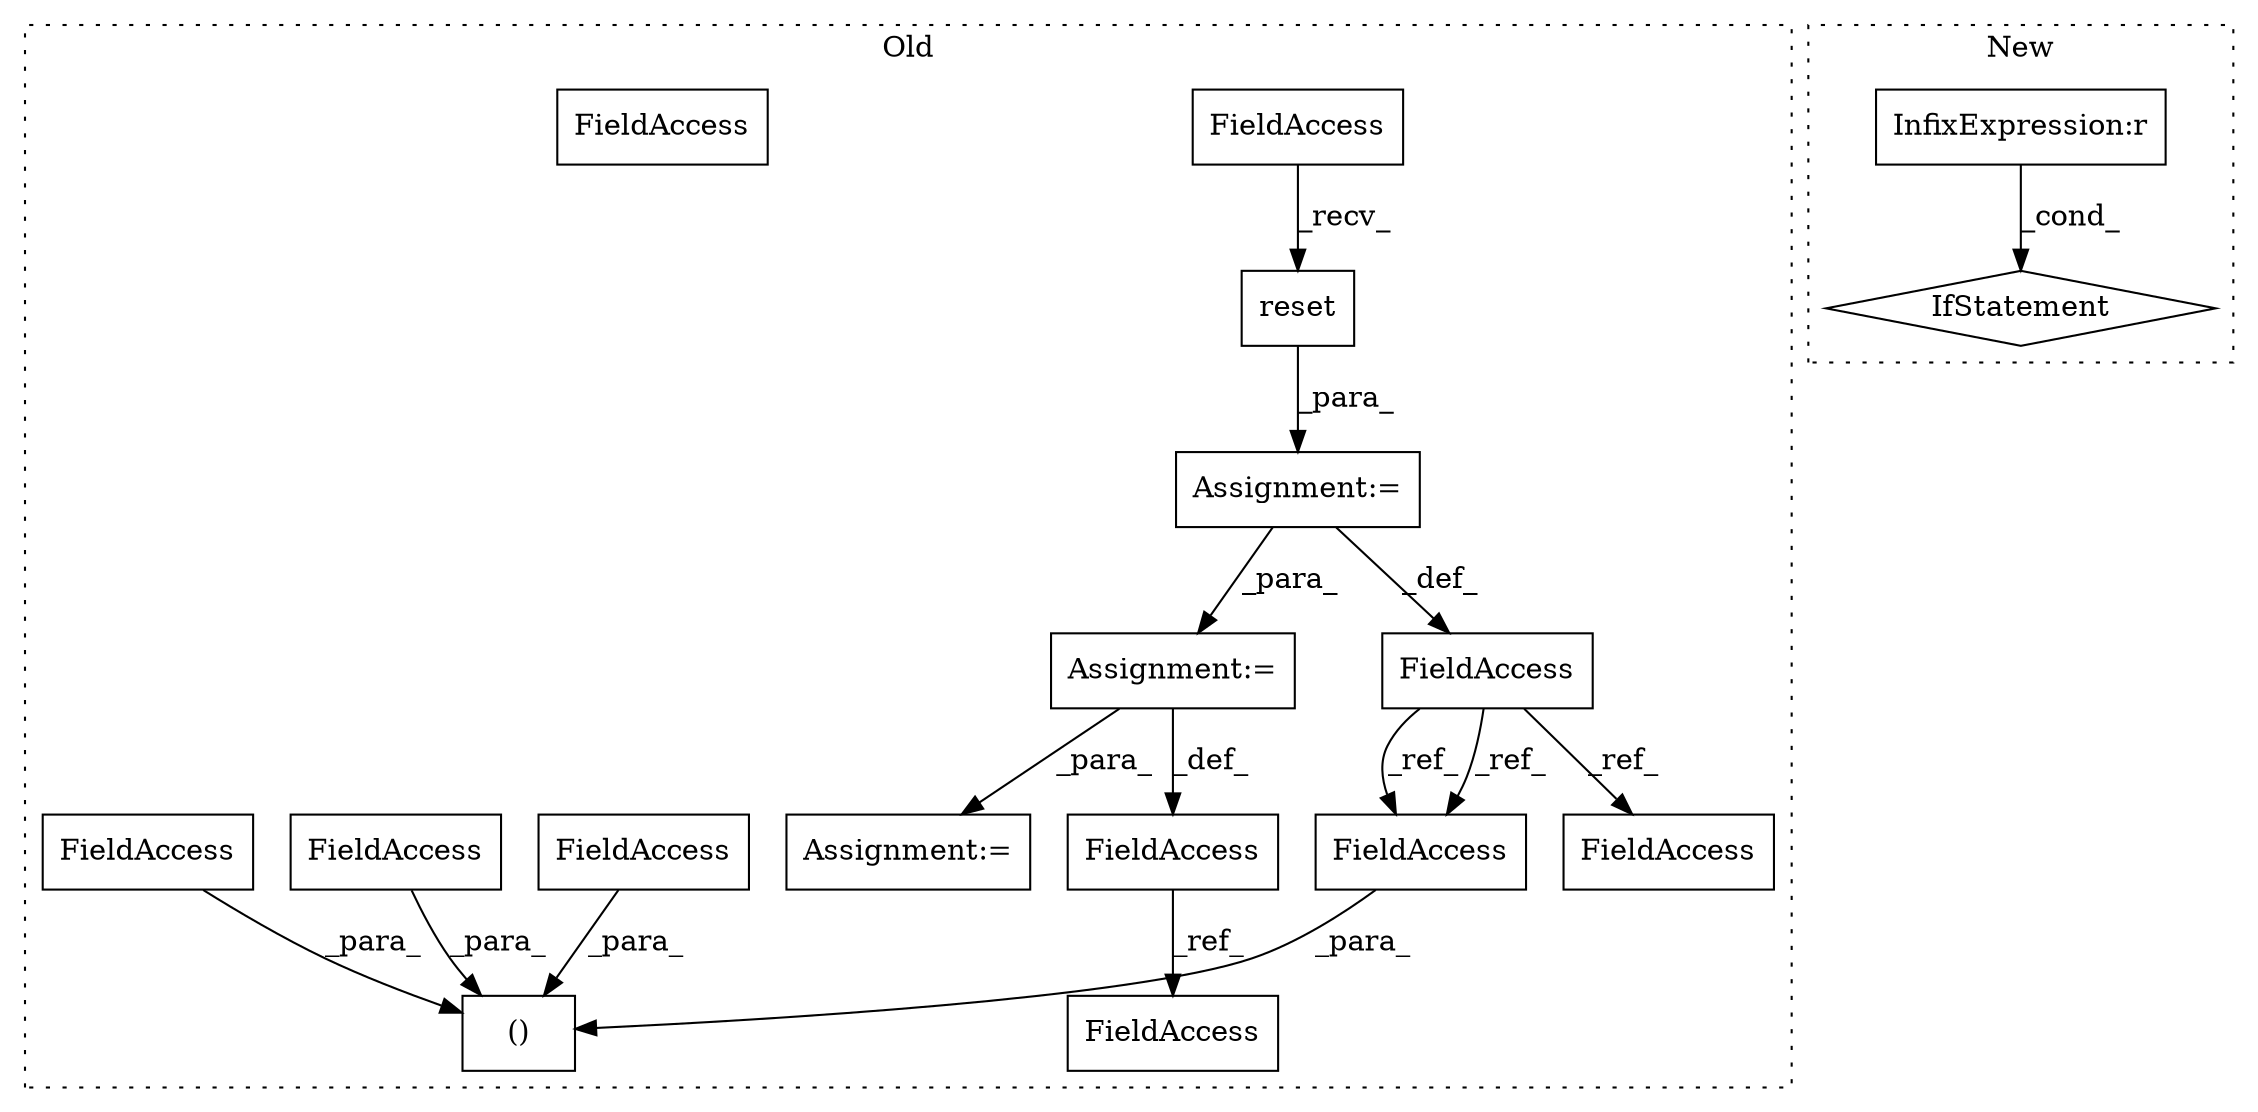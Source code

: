 digraph G {
subgraph cluster0 {
1 [label="reset" a="32" s="3539" l="7" shape="box"];
3 [label="FieldAccess" a="22" s="3535" l="3" shape="box"];
5 [label="FieldAccess" a="22" s="3643" l="6" shape="box"];
6 [label="Assignment:=" a="7" s="3649" l="1" shape="box"];
7 [label="()" a="106" s="3689" l="55" shape="box"];
8 [label="FieldAccess" a="22" s="3743" l="1" shape="box"];
9 [label="FieldAccess" a="22" s="3755" l="6" shape="box"];
10 [label="FieldAccess" a="22" s="3689" l="5" shape="box"];
11 [label="FieldAccess" a="22" s="3529" l="5" shape="box"];
12 [label="FieldAccess" a="22" s="3664" l="5" shape="box"];
13 [label="FieldAccess" a="22" s="3726" l="4" shape="box"];
14 [label="FieldAccess" a="22" s="3707" l="6" shape="box"];
15 [label="Assignment:=" a="7" s="3534" l="1" shape="box"];
16 [label="Assignment:=" a="7" s="3744" l="2" shape="box"];
17 [label="FieldAccess" a="22" s="3689" l="5" shape="box"];
label = "Old";
style="dotted";
}
subgraph cluster1 {
2 [label="IfStatement" a="25" s="4649,4675" l="4,2" shape="diamond"];
4 [label="InfixExpression:r" a="27" s="4661" l="4" shape="box"];
label = "New";
style="dotted";
}
1 -> 15 [label="_para_"];
3 -> 1 [label="_recv_"];
4 -> 2 [label="_cond_"];
5 -> 9 [label="_ref_"];
6 -> 5 [label="_def_"];
6 -> 16 [label="_para_"];
8 -> 7 [label="_para_"];
11 -> 12 [label="_ref_"];
11 -> 17 [label="_ref_"];
11 -> 17 [label="_ref_"];
13 -> 7 [label="_para_"];
14 -> 7 [label="_para_"];
15 -> 6 [label="_para_"];
15 -> 11 [label="_def_"];
17 -> 7 [label="_para_"];
}